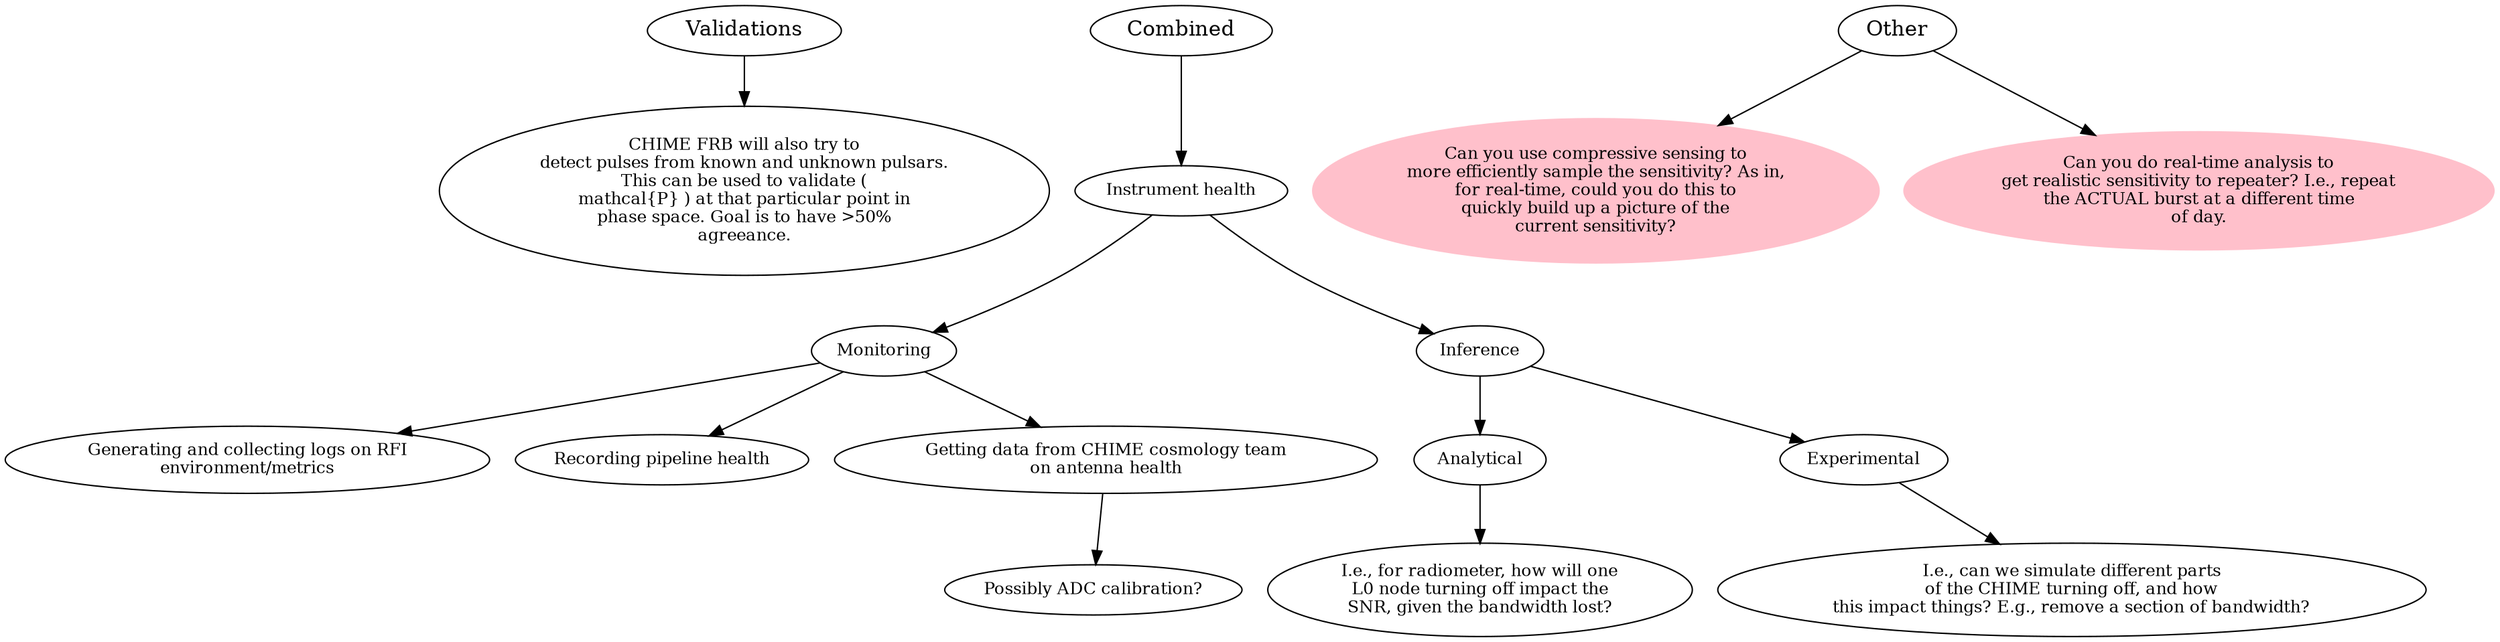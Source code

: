 digraph mygraph {
overlap="prism";
splines="true";
B3 [fontsize=15 label="Validations"];
B4 [fontsize=15 label="Combined"];
B5 [fontsize=15 label="Other"];
B3 -> B31 ;
B31 [fontsize=12 label="CHIME FRB will also try to\ndetect pulses from known and unknown pulsars.\nThis can be used to validate \(\n\mathcal{P} \) at that particular point in\nphase space. Goal is to have >50%\nagreeance."];
B4 -> B41 ;
B41 [fontsize=12 label="Instrument health"];
B41 -> B411 ;
B411 [fontsize=12 label="Monitoring"];
B411 -> B4111 ;
B4111 [fontsize=12 label="Generating and collecting logs on RFI\nenvironment/metrics"];
B411 -> B4112 ;
B4112 [fontsize=12 label="Recording pipeline health"];
B411 -> B4113 ;
B4113 [fontsize=12 label="Getting data from CHIME cosmology team\non antenna health"];
B4113 -> B41131 ;
B41131 [fontsize=12 label="Possibly ADC calibration?"];
B41 -> B412 ;
B412 [fontsize=12 label="Inference"];
B412 -> B4121 ;
B4121 [fontsize=12 label="Analytical"];
B4121 -> B41211 ;
B41211 [fontsize=12 label="I.e., for radiometer, how will one\nL0 node turning off impact the\nSNR, given the bandwidth lost?"];
B412 -> B4122 ;
B4122 [fontsize=12 label="Experimental"];
B4122 -> B41221 ;
B41221 [fontsize=12 label="I.e., can we simulate different parts\nof the CHIME turning off, and how\nthis impact things? E.g., remove a section of bandwidth?"];
B5 -> B51;
B51 [color="pink" style="filled" fontsize=12 label="Can you use compressive sensing to\nmore efficiently sample the sensitivity? As in,\nfor real-time, could you do this to\nquickly build up a picture of the\ncurrent sensitivity?"];
B5 -> B52;
B52 [color="pink" style="filled" fontsize=12 label="Can you do real-time analysis to\nget realistic sensitivity to repeater? I.e., repeat\nthe ACTUAL burst at a different time\nof day."];
}
